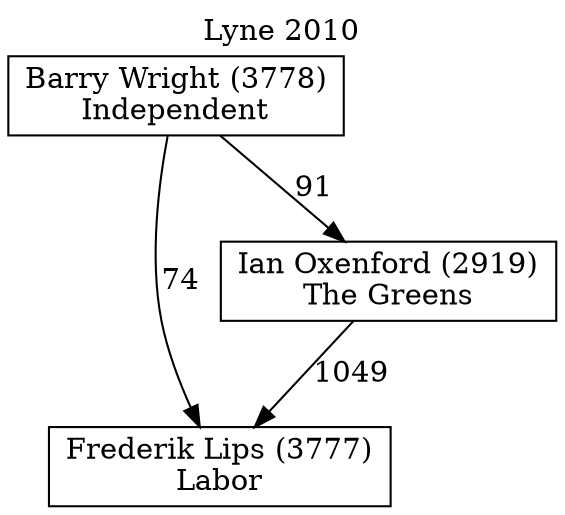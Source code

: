 // House preference flow
digraph "Frederik Lips (3777)_Lyne_2010" {
	graph [label="Lyne 2010" labelloc=t mclimit=10]
	node [shape=box]
	"Frederik Lips (3777)" [label="Frederik Lips (3777)
Labor"]
	"Ian Oxenford (2919)" [label="Ian Oxenford (2919)
The Greens"]
	"Barry Wright (3778)" [label="Barry Wright (3778)
Independent"]
	"Ian Oxenford (2919)" -> "Frederik Lips (3777)" [label=1049]
	"Barry Wright (3778)" -> "Ian Oxenford (2919)" [label=91]
	"Barry Wright (3778)" -> "Frederik Lips (3777)" [label=74]
}
